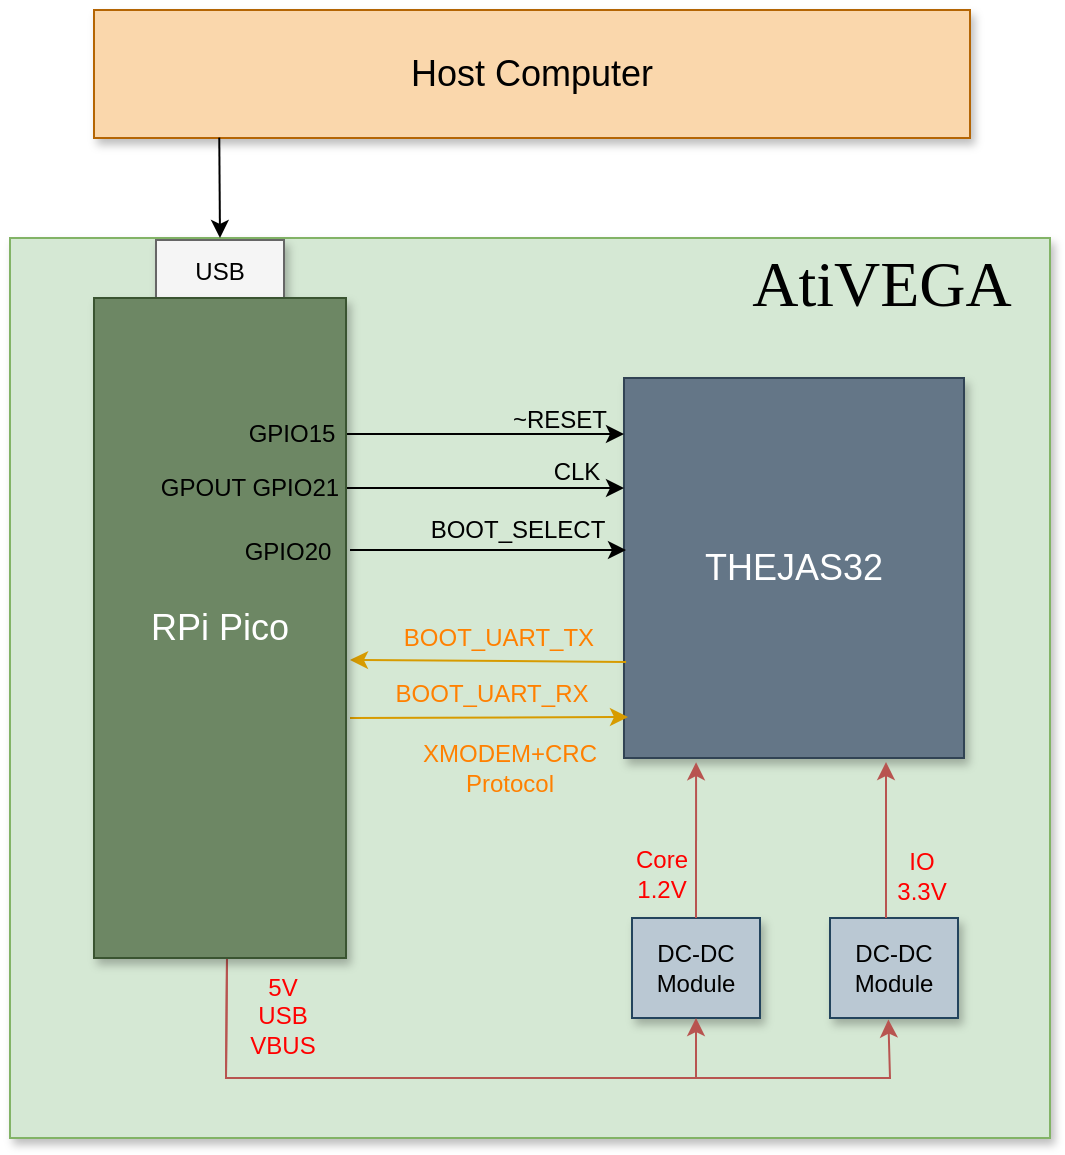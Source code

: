 <mxfile version="24.7.8">
  <diagram name="Page-1" id="90a13364-a465-7bf4-72fc-28e22215d7a0">
    <mxGraphModel dx="1160" dy="674" grid="1" gridSize="10" guides="1" tooltips="1" connect="1" arrows="1" fold="1" page="1" pageScale="1.5" pageWidth="1169" pageHeight="826" background="none" math="0" shadow="0">
      <root>
        <mxCell id="0" style=";html=1;" />
        <mxCell id="1" style=";html=1;" parent="0" />
        <mxCell id="RBv-ePs52zasYLE-lzvq-28" value="" style="whiteSpace=wrap;html=1;shadow=1;fontSize=18;fillColor=#d5e8d4;strokeColor=#82b366;align=left;" parent="1" vertex="1">
          <mxGeometry x="480" y="380" width="520" height="450" as="geometry" />
        </mxCell>
        <mxCell id="3a17f1ce550125da-2" value="THEJAS32" style="whiteSpace=wrap;html=1;shadow=1;fontSize=18;fillColor=#647687;strokeColor=#314354;fontColor=#ffffff;" parent="1" vertex="1">
          <mxGeometry x="787" y="450" width="170" height="190" as="geometry" />
        </mxCell>
        <mxCell id="3a17f1ce550125da-20" style="edgeStyle=elbowEdgeStyle;rounded=0;html=1;startArrow=none;startFill=0;jettySize=auto;orthogonalLoop=1;fontSize=18;elbow=vertical;exitX=1;exitY=0.288;exitDx=0;exitDy=0;exitPerimeter=0;" parent="1" source="RBv-ePs52zasYLE-lzvq-7" edge="1">
          <mxGeometry relative="1" as="geometry">
            <Array as="points">
              <mxPoint x="757" y="505" />
            </Array>
            <mxPoint x="660" y="505" as="sourcePoint" />
            <mxPoint x="787" y="505" as="targetPoint" />
          </mxGeometry>
        </mxCell>
        <mxCell id="RBv-ePs52zasYLE-lzvq-1" value="&lt;div style=&quot;font-size: 12px;&quot;&gt;&lt;font style=&quot;font-size: 12px;&quot;&gt;DC-DC&lt;/font&gt;&lt;/div&gt;&lt;div style=&quot;font-size: 12px;&quot;&gt;&lt;font style=&quot;font-size: 12px;&quot;&gt;&lt;font style=&quot;font-size: 12px;&quot;&gt;Module&lt;/font&gt;&lt;font style=&quot;font-size: 12px;&quot;&gt;&lt;br&gt;&lt;/font&gt;&lt;/font&gt;&lt;/div&gt;" style="whiteSpace=wrap;html=1;shadow=1;fontSize=18;fillColor=#bac8d3;strokeColor=#23445d;" parent="1" vertex="1">
          <mxGeometry x="791" y="720" width="64" height="50" as="geometry" />
        </mxCell>
        <mxCell id="RBv-ePs52zasYLE-lzvq-2" value="" style="endArrow=classic;html=1;rounded=0;exitX=0.5;exitY=0;exitDx=0;exitDy=0;entryX=0.212;entryY=1.011;entryDx=0;entryDy=0;entryPerimeter=0;fillColor=#f8cecc;strokeColor=#b85450;" parent="1" source="RBv-ePs52zasYLE-lzvq-1" target="3a17f1ce550125da-2" edge="1">
          <mxGeometry width="50" height="50" relative="1" as="geometry">
            <mxPoint x="810" y="362" as="sourcePoint" />
            <mxPoint x="810" y="452" as="targetPoint" />
          </mxGeometry>
        </mxCell>
        <mxCell id="RBv-ePs52zasYLE-lzvq-3" value="&lt;div&gt;Core&lt;/div&gt;&lt;div&gt;1.2V&lt;/div&gt;" style="text;html=1;align=center;verticalAlign=middle;whiteSpace=wrap;rounded=0;fontColor=#FF0000;" parent="1" vertex="1">
          <mxGeometry x="786" y="683" width="40" height="30" as="geometry" />
        </mxCell>
        <mxCell id="RBv-ePs52zasYLE-lzvq-5" value="&lt;div&gt;IO&lt;/div&gt;&lt;div&gt;3.3V&lt;br&gt;&lt;/div&gt;" style="text;html=1;align=center;verticalAlign=middle;whiteSpace=wrap;rounded=0;fontColor=#FF0000;" parent="1" vertex="1">
          <mxGeometry x="919" y="684" width="34" height="30" as="geometry" />
        </mxCell>
        <mxCell id="RBv-ePs52zasYLE-lzvq-8" value="CLK" style="text;html=1;align=center;verticalAlign=middle;whiteSpace=wrap;rounded=0;" parent="1" vertex="1">
          <mxGeometry x="746" y="482" width="35" height="30" as="geometry" />
        </mxCell>
        <mxCell id="RBv-ePs52zasYLE-lzvq-10" style="edgeStyle=elbowEdgeStyle;rounded=0;html=1;startArrow=none;startFill=0;jettySize=auto;orthogonalLoop=1;fontSize=18;elbow=vertical;exitX=1;exitY=0.156;exitDx=0;exitDy=0;exitPerimeter=0;" parent="1" source="RBv-ePs52zasYLE-lzvq-7" edge="1">
          <mxGeometry relative="1" as="geometry">
            <Array as="points">
              <mxPoint x="757" y="478" />
            </Array>
            <mxPoint x="660" y="480" as="sourcePoint" />
            <mxPoint x="787" y="478" as="targetPoint" />
          </mxGeometry>
        </mxCell>
        <mxCell id="RBv-ePs52zasYLE-lzvq-11" value="~RESET" style="text;html=1;align=center;verticalAlign=middle;whiteSpace=wrap;rounded=0;" parent="1" vertex="1">
          <mxGeometry x="726" y="456" width="58" height="30" as="geometry" />
        </mxCell>
        <mxCell id="RBv-ePs52zasYLE-lzvq-13" value="BOOT_SELECT" style="text;html=1;align=center;verticalAlign=middle;whiteSpace=wrap;rounded=0;" parent="1" vertex="1">
          <mxGeometry x="689" y="511" width="90" height="30" as="geometry" />
        </mxCell>
        <mxCell id="RBv-ePs52zasYLE-lzvq-14" style="edgeStyle=elbowEdgeStyle;rounded=0;html=1;startArrow=none;startFill=0;jettySize=auto;orthogonalLoop=1;fontSize=18;elbow=vertical;fillColor=#ffe6cc;strokeColor=#d79b00;" parent="1" edge="1">
          <mxGeometry relative="1" as="geometry">
            <Array as="points" />
            <mxPoint x="650" y="620" as="sourcePoint" />
            <mxPoint x="789" y="619" as="targetPoint" />
          </mxGeometry>
        </mxCell>
        <mxCell id="RBv-ePs52zasYLE-lzvq-15" value="BOOT_UART_RX" style="text;html=1;align=center;verticalAlign=middle;whiteSpace=wrap;rounded=0;fontColor=#FF8000;" parent="1" vertex="1">
          <mxGeometry x="676" y="593" width="90" height="30" as="geometry" />
        </mxCell>
        <mxCell id="RBv-ePs52zasYLE-lzvq-16" style="edgeStyle=elbowEdgeStyle;rounded=0;html=1;startArrow=none;startFill=0;jettySize=auto;orthogonalLoop=1;fontSize=18;elbow=vertical;endArrow=classic;endFill=1;exitX=0.006;exitY=0.632;exitDx=0;exitDy=0;exitPerimeter=0;fillColor=#ffe6cc;strokeColor=#d79b00;" parent="1" edge="1">
          <mxGeometry relative="1" as="geometry">
            <Array as="points">
              <mxPoint x="680" y="591" />
            </Array>
            <mxPoint x="788.02" y="591.96" as="sourcePoint" />
            <mxPoint x="650" y="591" as="targetPoint" />
          </mxGeometry>
        </mxCell>
        <mxCell id="RBv-ePs52zasYLE-lzvq-17" value="BOOT_UART_TX" style="text;html=1;align=center;verticalAlign=middle;whiteSpace=wrap;rounded=0;fontColor=#FF8000;" parent="1" vertex="1">
          <mxGeometry x="674" y="565" width="101" height="30" as="geometry" />
        </mxCell>
        <mxCell id="RBv-ePs52zasYLE-lzvq-18" value="&lt;div style=&quot;font-size: 12px;&quot;&gt;&lt;font style=&quot;font-size: 12px;&quot;&gt;DC-DC&lt;/font&gt;&lt;/div&gt;&lt;div style=&quot;font-size: 12px;&quot;&gt;&lt;font style=&quot;font-size: 12px;&quot;&gt;&lt;font style=&quot;font-size: 12px;&quot;&gt;Module&lt;/font&gt;&lt;font style=&quot;font-size: 12px;&quot;&gt;&lt;br&gt;&lt;/font&gt;&lt;/font&gt;&lt;/div&gt;" style="whiteSpace=wrap;html=1;shadow=1;fontSize=18;fillColor=#bac8d3;strokeColor=#23445d;" parent="1" vertex="1">
          <mxGeometry x="890" y="720" width="64" height="50" as="geometry" />
        </mxCell>
        <mxCell id="RBv-ePs52zasYLE-lzvq-19" value="&lt;font style=&quot;font-size: 12px;&quot;&gt;USB Connector&lt;/font&gt;" style="whiteSpace=wrap;html=1;shadow=1;fontSize=18;fillColor=#f5f5f5;strokeColor=#666666;" parent="1" vertex="1">
          <mxGeometry x="553" y="381" width="64" height="50" as="geometry" />
        </mxCell>
        <mxCell id="RBv-ePs52zasYLE-lzvq-20" value="" style="endArrow=classic;html=1;rounded=0;exitX=0.5;exitY=0;exitDx=0;exitDy=0;entryX=0.212;entryY=1.011;entryDx=0;entryDy=0;entryPerimeter=0;fillColor=#f8cecc;strokeColor=#b85450;" parent="1" edge="1">
          <mxGeometry width="50" height="50" relative="1" as="geometry">
            <mxPoint x="918" y="720" as="sourcePoint" />
            <mxPoint x="918" y="642" as="targetPoint" />
          </mxGeometry>
        </mxCell>
        <mxCell id="RBv-ePs52zasYLE-lzvq-21" style="edgeStyle=elbowEdgeStyle;rounded=0;html=1;startArrow=none;startFill=0;jettySize=auto;orthogonalLoop=1;fontSize=18;elbow=vertical;" parent="1" edge="1">
          <mxGeometry relative="1" as="geometry">
            <Array as="points">
              <mxPoint x="758" y="536" />
            </Array>
            <mxPoint x="650" y="536" as="sourcePoint" />
            <mxPoint x="788" y="536" as="targetPoint" />
          </mxGeometry>
        </mxCell>
        <mxCell id="RBv-ePs52zasYLE-lzvq-22" value="" style="endArrow=classic;html=1;rounded=0;exitX=0.312;exitY=1.016;exitDx=0;exitDy=0;exitPerimeter=0;entryX=0.5;entryY=1;entryDx=0;entryDy=0;fillColor=#f8cecc;strokeColor=#b85450;" parent="1" target="RBv-ePs52zasYLE-lzvq-1" edge="1">
          <mxGeometry width="50" height="50" relative="1" as="geometry">
            <mxPoint x="589.312" y="643.04" as="sourcePoint" />
            <mxPoint x="818" y="800" as="targetPoint" />
            <Array as="points">
              <mxPoint x="588" y="800" />
              <mxPoint x="823" y="800" />
            </Array>
          </mxGeometry>
        </mxCell>
        <mxCell id="RBv-ePs52zasYLE-lzvq-24" value="" style="endArrow=classic;html=1;rounded=0;exitX=0.312;exitY=1.016;exitDx=0;exitDy=0;exitPerimeter=0;entryX=0.456;entryY=1.016;entryDx=0;entryDy=0;entryPerimeter=0;fillColor=#f8cecc;strokeColor=#b85450;" parent="1" target="RBv-ePs52zasYLE-lzvq-18" edge="1">
          <mxGeometry width="50" height="50" relative="1" as="geometry">
            <mxPoint x="589.312" y="643.04" as="sourcePoint" />
            <mxPoint x="823" y="770" as="targetPoint" />
            <Array as="points">
              <mxPoint x="588" y="800" />
              <mxPoint x="920" y="800" />
            </Array>
          </mxGeometry>
        </mxCell>
        <mxCell id="RBv-ePs52zasYLE-lzvq-25" value="&lt;div&gt;5V&lt;br&gt;&lt;/div&gt;&lt;div&gt;USB&lt;/div&gt;&lt;div&gt;VBUS&lt;/div&gt;" style="text;html=1;align=center;verticalAlign=middle;whiteSpace=wrap;rounded=0;fontColor=#FF0000;" parent="1" vertex="1">
          <mxGeometry x="600" y="749" width="33" height="39" as="geometry" />
        </mxCell>
        <mxCell id="RBv-ePs52zasYLE-lzvq-26" value="Host Computer" style="whiteSpace=wrap;html=1;shadow=1;fontSize=18;fillColor=#fad7ac;strokeColor=#b46504;" parent="1" vertex="1">
          <mxGeometry x="522" y="266" width="438" height="64" as="geometry" />
        </mxCell>
        <mxCell id="RBv-ePs52zasYLE-lzvq-27" value="" style="endArrow=classic;html=1;rounded=0;exitX=0.143;exitY=0.997;exitDx=0;exitDy=0;exitPerimeter=0;" parent="1" source="RBv-ePs52zasYLE-lzvq-26" edge="1">
          <mxGeometry width="50" height="50" relative="1" as="geometry">
            <mxPoint x="582.65" y="355.19" as="sourcePoint" />
            <mxPoint x="585" y="380" as="targetPoint" />
          </mxGeometry>
        </mxCell>
        <mxCell id="RBv-ePs52zasYLE-lzvq-29" value="&lt;div&gt;XMODEM+CRC&lt;/div&gt;&lt;div&gt;Protocol&lt;br&gt;&lt;/div&gt;" style="text;html=1;align=center;verticalAlign=middle;whiteSpace=wrap;rounded=0;fontColor=#FF8000;" parent="1" vertex="1">
          <mxGeometry x="685" y="630" width="90" height="30" as="geometry" />
        </mxCell>
        <mxCell id="RBv-ePs52zasYLE-lzvq-7" value="RPi Pico" style="whiteSpace=wrap;html=1;shadow=1;fontSize=18;fillColor=#6d8764;strokeColor=#3A5431;fontColor=#ffffff;" parent="1" vertex="1">
          <mxGeometry x="522" y="410" width="126" height="330" as="geometry" />
        </mxCell>
        <mxCell id="RBv-ePs52zasYLE-lzvq-31" value="GPIO15" style="text;html=1;align=center;verticalAlign=middle;whiteSpace=wrap;rounded=0;" parent="1" vertex="1">
          <mxGeometry x="592" y="463" width="58" height="30" as="geometry" />
        </mxCell>
        <mxCell id="RBv-ePs52zasYLE-lzvq-32" value="GPOUT GPIO21" style="text;html=1;align=center;verticalAlign=middle;whiteSpace=wrap;rounded=0;" parent="1" vertex="1">
          <mxGeometry x="546" y="490" width="108" height="30" as="geometry" />
        </mxCell>
        <mxCell id="RBv-ePs52zasYLE-lzvq-33" value="GPIO20" style="text;html=1;align=center;verticalAlign=middle;whiteSpace=wrap;rounded=0;" parent="1" vertex="1">
          <mxGeometry x="590" y="522" width="58" height="30" as="geometry" />
        </mxCell>
        <mxCell id="RBv-ePs52zasYLE-lzvq-34" value="&lt;font style=&quot;font-size: 32px;&quot; data-font-src=&quot;https://fonts.googleapis.com/css?family=Audiowide&quot; face=&quot;Audiowide&quot;&gt;AtiVEGA&lt;/font&gt;" style="text;html=1;align=center;verticalAlign=middle;whiteSpace=wrap;rounded=0;fontColor=#000000;fontSize=27;" parent="1" vertex="1">
          <mxGeometry x="844" y="388" width="144" height="30" as="geometry" />
        </mxCell>
      </root>
    </mxGraphModel>
  </diagram>
</mxfile>
